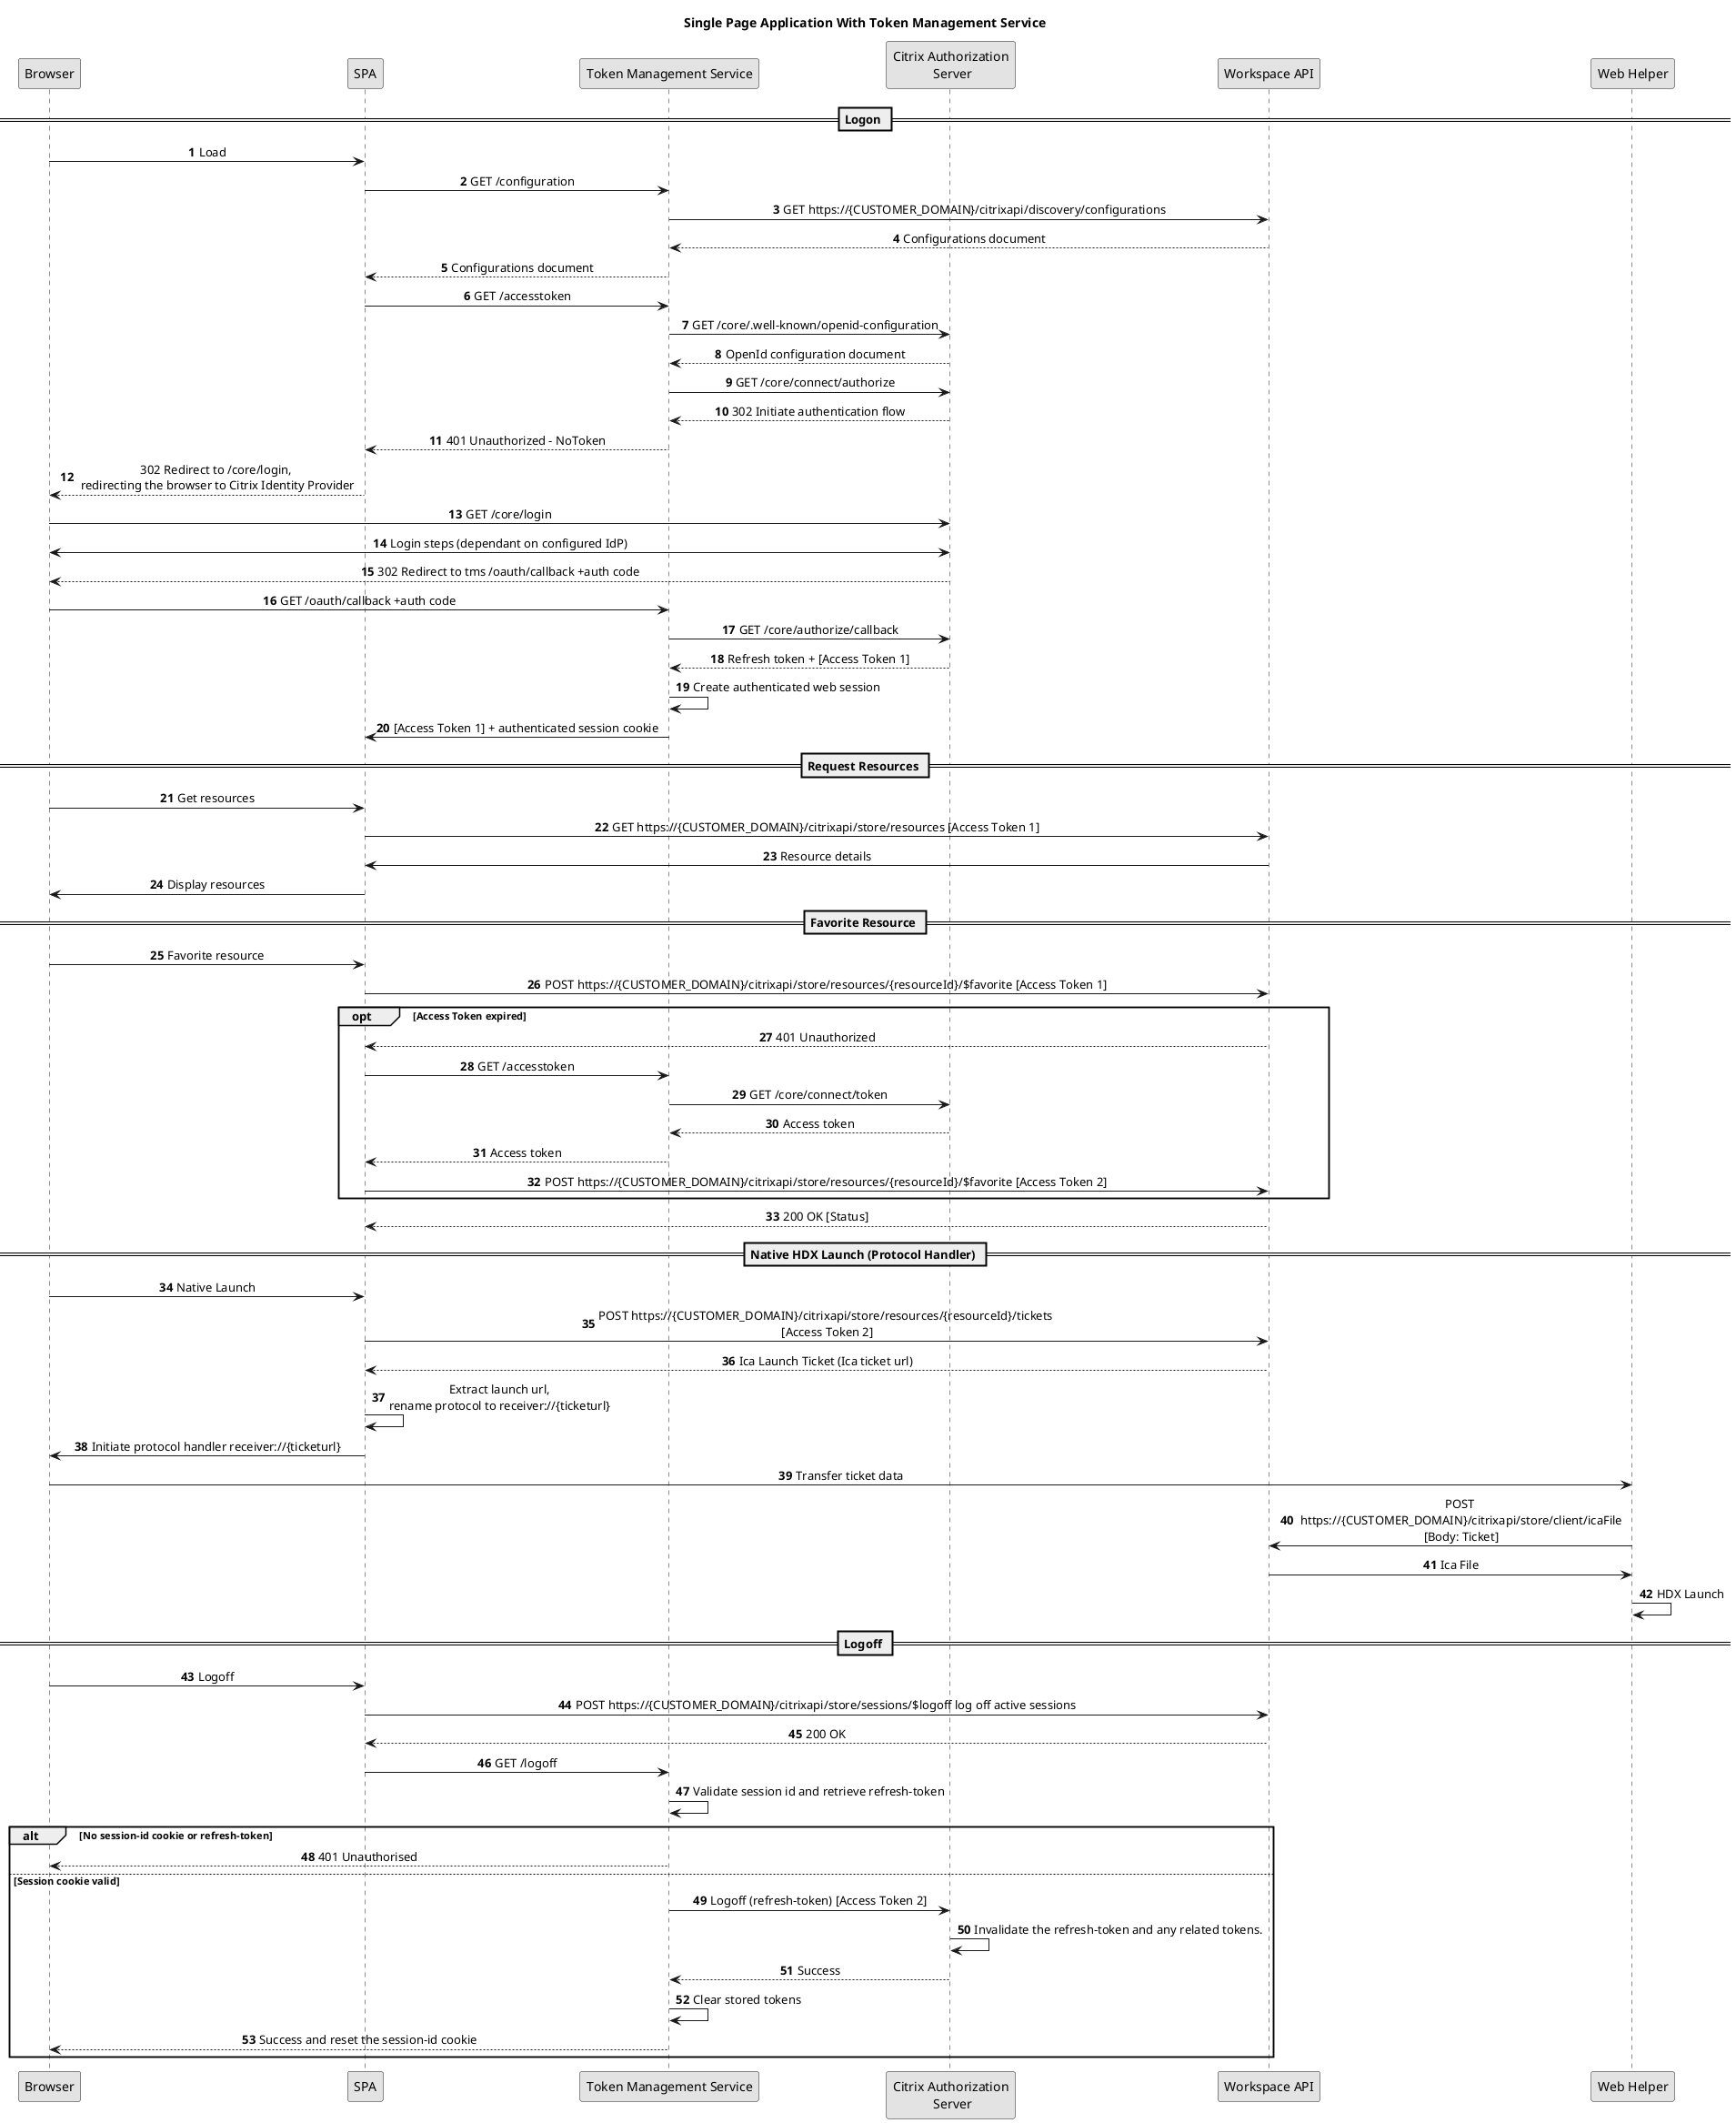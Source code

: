 @startuml "token-management-service"

title Single Page Application With Token Management Service
skinparam DefaultTextAlignment Center
skinparam monochrome true
autonumber
participant "Browser" as browser 
participant "SPA" as spa
participant "Token Management Service" as tms 
participant "Citrix Authorization\n Server" as athena 
participant "Workspace API" as wspapi
participant "Web Helper" as help

== Logon ==
browser -> spa : Load
spa -> tms : GET /configuration
tms -> wspapi : GET https://{CUSTOMER_DOMAIN}/citrixapi/discovery/configurations
tms <-- wspapi : Configurations document
spa <-- tms : Configurations document
spa -> tms : GET /accesstoken
tms -> athena : GET /core/.well-known/openid-configuration
tms <-- athena : OpenId configuration document
tms -> athena : GET /core/connect/authorize
tms <-- athena : 302 Initiate authentication flow
tms --> spa : 401 Unauthorized - NoToken
spa --> browser : 302 Redirect to /core/login,\n redirecting the browser to Citrix Identity Provider
browser -> athena : GET /core/login
browser <-> athena : Login steps (dependant on configured IdP)
athena --> browser : 302 Redirect to tms /oauth/callback +auth code
browser -> tms : GET /oauth/callback +auth code
tms -> athena : GET /core/authorize/callback
tms <-- athena : Refresh token + [Access Token 1]
tms -> tms : Create authenticated web session
tms -> spa : [Access Token 1] + authenticated session cookie

== Request Resources ==
browser -> spa : Get resources
spa -> wspapi : GET https://{CUSTOMER_DOMAIN}/citrixapi/store/resources [Access Token 1]
wspapi -> spa : Resource details
spa -> browser : Display resources

== Favorite Resource ==
browser -> spa : Favorite resource
spa -> wspapi : POST https://{CUSTOMER_DOMAIN}/citrixapi/store/resources/{resourceId}/$favorite [Access Token 1]
opt Access Token expired
spa <-- wspapi : 401 Unauthorized
spa -> tms : GET /accesstoken
tms -> athena : GET /core/connect/token
athena --> tms : Access token
tms --> spa : Access token
spa -> wspapi : POST https://{CUSTOMER_DOMAIN}/citrixapi/store/resources/{resourceId}/$favorite [Access Token 2]
end opt

wspapi --> spa : 200 OK [Status]

== Native HDX Launch (Protocol Handler) ==
browser -> spa : Native Launch
spa -> wspapi : POST https://{CUSTOMER_DOMAIN}/citrixapi/store/resources/{resourceId}/tickets\n [Access Token 2]
spa <-- wspapi : Ica Launch Ticket (Ica ticket url)
spa -> spa : Extract launch url,\nrename protocol to receiver://{ticketurl}
spa -> browser : Initiate protocol handler receiver://{ticketurl}
browser -> help : Transfer ticket data
help -> wspapi :  POST\n https://{CUSTOMER_DOMAIN}/citrixapi/store/client/icaFile\n [Body: Ticket]
wspapi -> help : Ica File
help -> help : HDX Launch

== Logoff ==
browser -> spa : Logoff
spa -> wspapi : POST https://{CUSTOMER_DOMAIN}/citrixapi/store/sessions/$logoff log off active sessions
wspapi --> spa : 200 OK
spa -> tms : GET /logoff
tms -> tms : Validate session id and retrieve refresh-token
alt No session-id cookie or refresh-token
tms --> browser : 401 Unauthorised
else Session cookie valid
tms -> athena : Logoff (refresh-token) [Access Token 2]
athena -> athena : Invalidate the refresh-token and any related tokens. 
athena --> tms : Success
tms -> tms : Clear stored tokens
tms --> browser : Success and reset the session-id cookie
end alt
@enduml